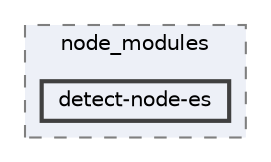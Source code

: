 digraph "C:/Users/arisc/OneDrive/Documents/GitHub/FINAL/EcoEats-Project/node_modules/detect-node-es"
{
 // LATEX_PDF_SIZE
  bgcolor="transparent";
  edge [fontname=Helvetica,fontsize=10,labelfontname=Helvetica,labelfontsize=10];
  node [fontname=Helvetica,fontsize=10,shape=box,height=0.2,width=0.4];
  compound=true
  subgraph clusterdir_5091f2b68170d33f954320199e2fed0a {
    graph [ bgcolor="#edf0f7", pencolor="grey50", label="node_modules", fontname=Helvetica,fontsize=10 style="filled,dashed", URL="dir_5091f2b68170d33f954320199e2fed0a.html",tooltip=""]
  dir_875781070f0a5f478b50e3fbbc5e0e0f [label="detect-node-es", fillcolor="#edf0f7", color="grey25", style="filled,bold", URL="dir_875781070f0a5f478b50e3fbbc5e0e0f.html",tooltip=""];
  }
}
